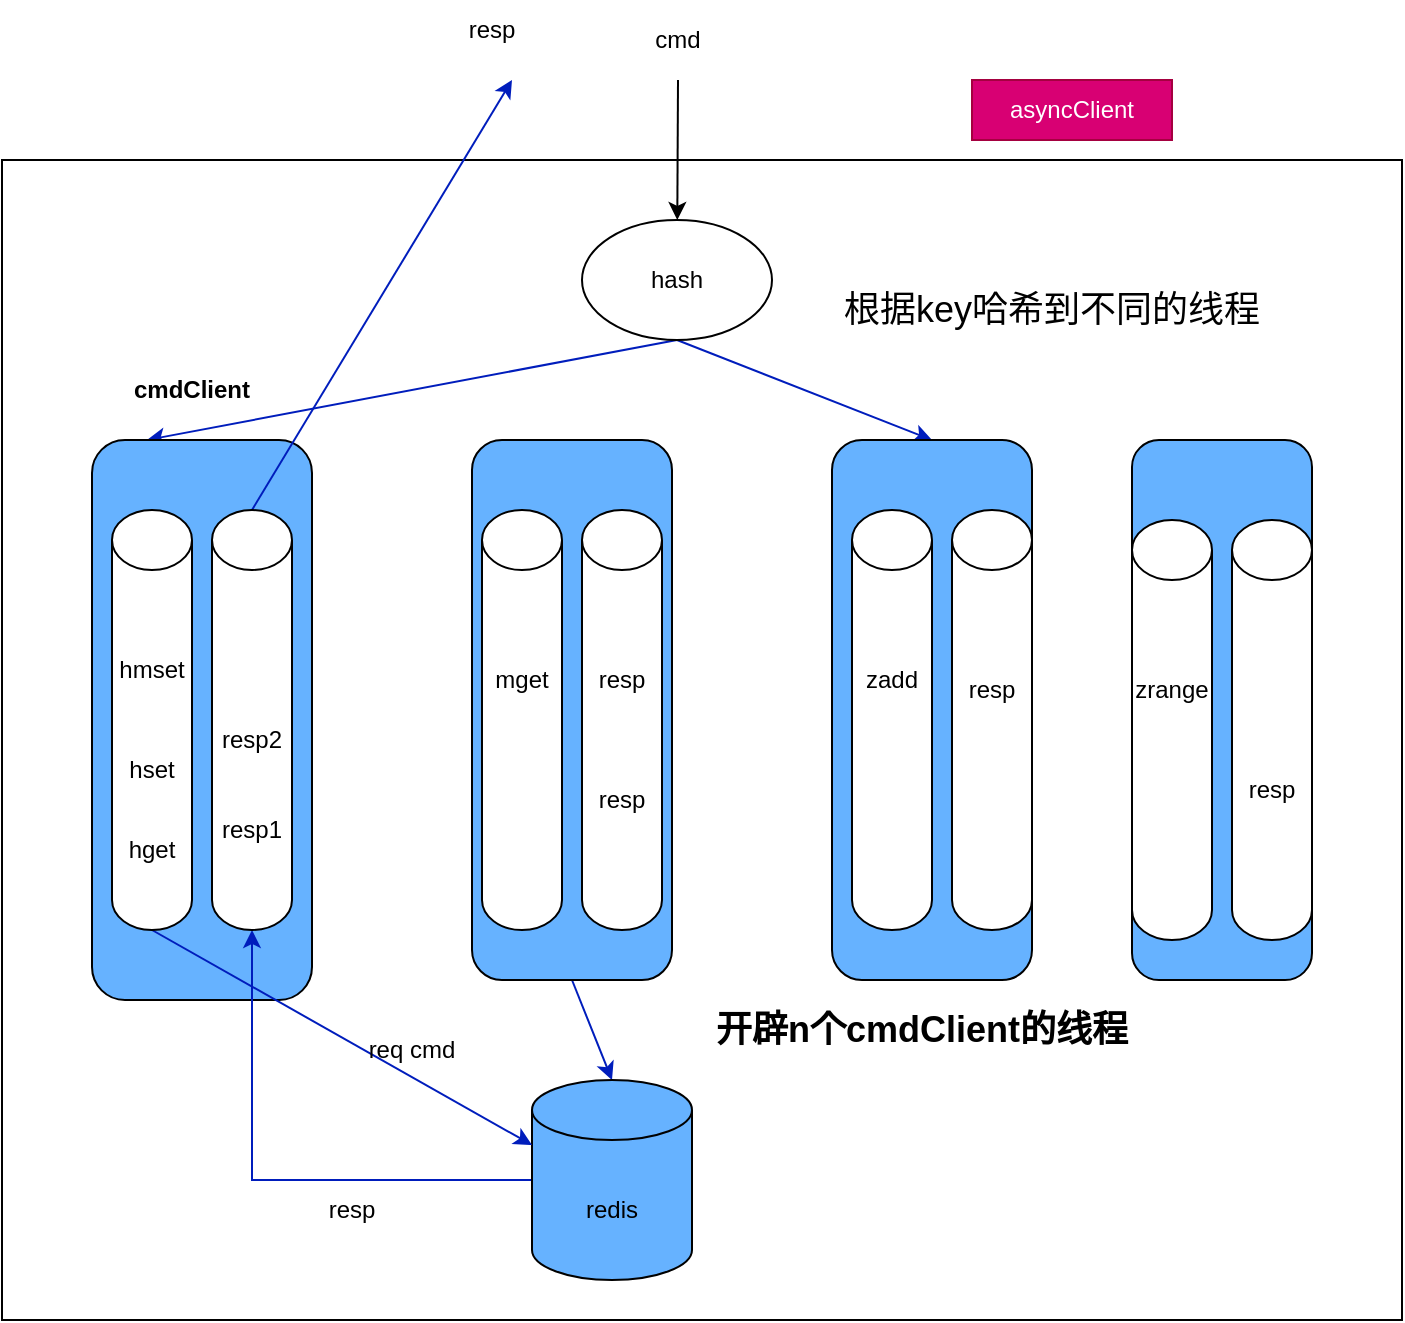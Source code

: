 <mxfile version="15.5.4" type="embed"><diagram id="Gak5x3cFnnJdtevRshOn" name="Page-1"><mxGraphModel dx="986" dy="678" grid="1" gridSize="10" guides="1" tooltips="1" connect="1" arrows="1" fold="1" page="1" pageScale="1" pageWidth="850" pageHeight="1100" math="0" shadow="0"><root><mxCell id="0"/><mxCell id="1" parent="0"/><mxCell id="2" value="" style="rounded=0;whiteSpace=wrap;html=1;" parent="1" vertex="1"><mxGeometry x="75" y="120" width="700" height="580" as="geometry"/></mxCell><mxCell id="28" style="edgeStyle=none;rounded=0;orthogonalLoop=1;jettySize=auto;html=1;exitX=0.5;exitY=1;exitDx=0;exitDy=0;entryX=0.5;entryY=0;entryDx=0;entryDy=0;fontSize=18;fillColor=#0050ef;strokeColor=#001DBC;" parent="1" source="3" target="9" edge="1"><mxGeometry relative="1" as="geometry"/></mxCell><mxCell id="46" style="edgeStyle=none;rounded=0;orthogonalLoop=1;jettySize=auto;html=1;exitX=0.5;exitY=1;exitDx=0;exitDy=0;entryX=0.25;entryY=0;entryDx=0;entryDy=0;fillColor=#0050ef;strokeColor=#001DBC;" parent="1" source="3" target="4" edge="1"><mxGeometry relative="1" as="geometry"/></mxCell><mxCell id="3" value="hash" style="ellipse;whiteSpace=wrap;html=1;" parent="1" vertex="1"><mxGeometry x="365" y="150" width="95" height="60" as="geometry"/></mxCell><mxCell id="4" value="" style="rounded=1;whiteSpace=wrap;html=1;fillColor=#66B2FF;" parent="1" vertex="1"><mxGeometry x="120" y="260" width="110" height="280" as="geometry"/></mxCell><mxCell id="33" style="edgeStyle=none;rounded=0;orthogonalLoop=1;jettySize=auto;html=1;exitX=0.5;exitY=1;exitDx=0;exitDy=0;entryX=0.5;entryY=0;entryDx=0;entryDy=0;entryPerimeter=0;fontSize=18;fillColor=#0050ef;strokeColor=#001DBC;" parent="1" source="5" target="21" edge="1"><mxGeometry relative="1" as="geometry"/></mxCell><mxCell id="5" value="" style="rounded=1;whiteSpace=wrap;html=1;fillColor=#66B2FF;" parent="1" vertex="1"><mxGeometry x="310" y="260" width="100" height="270" as="geometry"/></mxCell><mxCell id="9" value="" style="rounded=1;whiteSpace=wrap;html=1;fillColor=#66B2FF;" parent="1" vertex="1"><mxGeometry x="490" y="260" width="100" height="270" as="geometry"/></mxCell><mxCell id="10" value="" style="rounded=1;whiteSpace=wrap;html=1;fillColor=#66B2FF;" parent="1" vertex="1"><mxGeometry x="640" y="260" width="90" height="270" as="geometry"/></mxCell><mxCell id="11" value="&lt;b&gt;cmdClient&lt;/b&gt;" style="text;html=1;strokeColor=none;fillColor=none;align=center;verticalAlign=middle;whiteSpace=wrap;rounded=0;" parent="1" vertex="1"><mxGeometry x="140" y="220" width="60" height="30" as="geometry"/></mxCell><mxCell id="16" style="edgeStyle=none;rounded=0;orthogonalLoop=1;jettySize=auto;html=1;" parent="1" target="3" edge="1"><mxGeometry relative="1" as="geometry"><mxPoint x="413" y="80" as="sourcePoint"/></mxGeometry></mxCell><mxCell id="15" value="cmd" style="text;html=1;strokeColor=none;fillColor=none;align=center;verticalAlign=middle;whiteSpace=wrap;rounded=0;" parent="1" vertex="1"><mxGeometry x="373.75" y="40" width="77.5" height="40" as="geometry"/></mxCell><mxCell id="39" style="edgeStyle=orthogonalEdgeStyle;rounded=0;orthogonalLoop=1;jettySize=auto;html=1;exitX=0;exitY=0.5;exitDx=0;exitDy=0;exitPerimeter=0;entryX=0.5;entryY=1;entryDx=0;entryDy=0;entryPerimeter=0;fillColor=#0050ef;strokeColor=#001DBC;" parent="1" source="21" target="38" edge="1"><mxGeometry relative="1" as="geometry"/></mxCell><mxCell id="21" value="" style="shape=cylinder3;whiteSpace=wrap;html=1;boundedLbl=1;backgroundOutline=1;size=15;fillColor=#66B2FF;" parent="1" vertex="1"><mxGeometry x="340" y="580" width="80" height="100" as="geometry"/></mxCell><mxCell id="22" value="redis" style="text;html=1;strokeColor=none;fillColor=none;align=center;verticalAlign=middle;whiteSpace=wrap;rounded=0;" parent="1" vertex="1"><mxGeometry x="350" y="630" width="60" height="30" as="geometry"/></mxCell><mxCell id="23" value="&lt;b&gt;&lt;font style=&quot;font-size: 18px&quot;&gt;开辟n个cmdClient的线程&lt;/font&gt;&lt;/b&gt;" style="text;html=1;strokeColor=none;fillColor=none;align=center;verticalAlign=middle;whiteSpace=wrap;rounded=0;" parent="1" vertex="1"><mxGeometry x="430" y="540" width="210" height="30" as="geometry"/></mxCell><mxCell id="27" value="根据key哈希到不同的线程" style="text;html=1;strokeColor=none;fillColor=none;align=center;verticalAlign=middle;whiteSpace=wrap;rounded=0;fontSize=18;" parent="1" vertex="1"><mxGeometry x="490" y="180" width="220" height="30" as="geometry"/></mxCell><mxCell id="36" value="asyncClient" style="text;html=1;strokeColor=#A50040;fillColor=#d80073;align=center;verticalAlign=middle;whiteSpace=wrap;rounded=0;fontColor=#ffffff;" parent="1" vertex="1"><mxGeometry x="560" y="80" width="100" height="30" as="geometry"/></mxCell><mxCell id="42" style="rounded=0;orthogonalLoop=1;jettySize=auto;html=1;exitX=0.5;exitY=1;exitDx=0;exitDy=0;exitPerimeter=0;entryX=0;entryY=0;entryDx=0;entryDy=32.5;entryPerimeter=0;fillColor=#0050ef;strokeColor=#001DBC;" parent="1" source="37" target="21" edge="1"><mxGeometry relative="1" as="geometry"/></mxCell><mxCell id="37" value="" style="shape=cylinder3;whiteSpace=wrap;html=1;boundedLbl=1;backgroundOutline=1;size=15;" parent="1" vertex="1"><mxGeometry x="130" y="295" width="40" height="210" as="geometry"/></mxCell><mxCell id="44" style="edgeStyle=none;rounded=0;orthogonalLoop=1;jettySize=auto;html=1;exitX=0.5;exitY=0;exitDx=0;exitDy=0;exitPerimeter=0;fillColor=#0050ef;strokeColor=#001DBC;" parent="1" source="38" edge="1"><mxGeometry relative="1" as="geometry"><mxPoint x="330" y="80" as="targetPoint"/></mxGeometry></mxCell><mxCell id="38" value="" style="shape=cylinder3;whiteSpace=wrap;html=1;boundedLbl=1;backgroundOutline=1;size=15;" parent="1" vertex="1"><mxGeometry x="180" y="295" width="40" height="210" as="geometry"/></mxCell><mxCell id="41" value="resp" style="text;html=1;strokeColor=none;fillColor=none;align=center;verticalAlign=middle;whiteSpace=wrap;rounded=0;" parent="1" vertex="1"><mxGeometry x="220" y="630" width="60" height="30" as="geometry"/></mxCell><mxCell id="43" value="req cmd" style="text;html=1;strokeColor=none;fillColor=none;align=center;verticalAlign=middle;whiteSpace=wrap;rounded=0;" parent="1" vertex="1"><mxGeometry x="250" y="550" width="60" height="30" as="geometry"/></mxCell><mxCell id="47" value="hget" style="text;html=1;strokeColor=none;fillColor=none;align=center;verticalAlign=middle;whiteSpace=wrap;rounded=0;" parent="1" vertex="1"><mxGeometry x="120" y="450" width="60" height="30" as="geometry"/></mxCell><mxCell id="48" value="hset" style="text;html=1;strokeColor=none;fillColor=none;align=center;verticalAlign=middle;whiteSpace=wrap;rounded=0;" parent="1" vertex="1"><mxGeometry x="120" y="410" width="60" height="30" as="geometry"/></mxCell><mxCell id="49" value="hmset" style="text;html=1;strokeColor=none;fillColor=none;align=center;verticalAlign=middle;whiteSpace=wrap;rounded=0;" parent="1" vertex="1"><mxGeometry x="120" y="360" width="60" height="30" as="geometry"/></mxCell><mxCell id="50" value="resp1" style="text;html=1;strokeColor=none;fillColor=none;align=center;verticalAlign=middle;whiteSpace=wrap;rounded=0;" parent="1" vertex="1"><mxGeometry x="170" y="440" width="60" height="30" as="geometry"/></mxCell><mxCell id="51" value="resp2" style="text;html=1;strokeColor=none;fillColor=none;align=center;verticalAlign=middle;whiteSpace=wrap;rounded=0;" parent="1" vertex="1"><mxGeometry x="170" y="395" width="60" height="30" as="geometry"/></mxCell><mxCell id="52" value="resp" style="text;html=1;strokeColor=none;fillColor=none;align=center;verticalAlign=middle;whiteSpace=wrap;rounded=0;" parent="1" vertex="1"><mxGeometry x="290" y="40" width="60" height="30" as="geometry"/></mxCell><mxCell id="53" value="" style="shape=cylinder3;whiteSpace=wrap;html=1;boundedLbl=1;backgroundOutline=1;size=15;" vertex="1" parent="1"><mxGeometry x="315" y="295" width="40" height="210" as="geometry"/></mxCell><mxCell id="54" value="" style="shape=cylinder3;whiteSpace=wrap;html=1;boundedLbl=1;backgroundOutline=1;size=15;" vertex="1" parent="1"><mxGeometry x="365" y="295" width="40" height="210" as="geometry"/></mxCell><mxCell id="55" value="" style="shape=cylinder3;whiteSpace=wrap;html=1;boundedLbl=1;backgroundOutline=1;size=15;" vertex="1" parent="1"><mxGeometry x="500" y="295" width="40" height="210" as="geometry"/></mxCell><mxCell id="56" value="" style="shape=cylinder3;whiteSpace=wrap;html=1;boundedLbl=1;backgroundOutline=1;size=15;" vertex="1" parent="1"><mxGeometry x="550" y="295" width="40" height="210" as="geometry"/></mxCell><mxCell id="57" value="" style="shape=cylinder3;whiteSpace=wrap;html=1;boundedLbl=1;backgroundOutline=1;size=15;" vertex="1" parent="1"><mxGeometry x="640" y="300" width="40" height="210" as="geometry"/></mxCell><mxCell id="58" value="" style="shape=cylinder3;whiteSpace=wrap;html=1;boundedLbl=1;backgroundOutline=1;size=15;" vertex="1" parent="1"><mxGeometry x="690" y="300" width="40" height="210" as="geometry"/></mxCell><mxCell id="59" value="mget" style="text;html=1;strokeColor=none;fillColor=none;align=center;verticalAlign=middle;whiteSpace=wrap;rounded=0;" vertex="1" parent="1"><mxGeometry x="305" y="365" width="60" height="30" as="geometry"/></mxCell><mxCell id="60" value="resp" style="text;html=1;strokeColor=none;fillColor=none;align=center;verticalAlign=middle;whiteSpace=wrap;rounded=0;" vertex="1" parent="1"><mxGeometry x="355" y="365" width="60" height="30" as="geometry"/></mxCell><mxCell id="61" value="zadd" style="text;html=1;strokeColor=none;fillColor=none;align=center;verticalAlign=middle;whiteSpace=wrap;rounded=0;" vertex="1" parent="1"><mxGeometry x="490" y="365" width="60" height="30" as="geometry"/></mxCell><mxCell id="62" value="resp" style="text;html=1;strokeColor=none;fillColor=none;align=center;verticalAlign=middle;whiteSpace=wrap;rounded=0;" vertex="1" parent="1"><mxGeometry x="540" y="370" width="60" height="30" as="geometry"/></mxCell><mxCell id="63" value="zrange" style="text;html=1;strokeColor=none;fillColor=none;align=center;verticalAlign=middle;whiteSpace=wrap;rounded=0;" vertex="1" parent="1"><mxGeometry x="630" y="370" width="60" height="30" as="geometry"/></mxCell><mxCell id="64" value="resp" style="text;html=1;strokeColor=none;fillColor=none;align=center;verticalAlign=middle;whiteSpace=wrap;rounded=0;" vertex="1" parent="1"><mxGeometry x="355" y="425" width="60" height="30" as="geometry"/></mxCell><mxCell id="65" value="resp" style="text;html=1;strokeColor=none;fillColor=none;align=center;verticalAlign=middle;whiteSpace=wrap;rounded=0;" vertex="1" parent="1"><mxGeometry x="680" y="420" width="60" height="30" as="geometry"/></mxCell></root></mxGraphModel></diagram></mxfile>